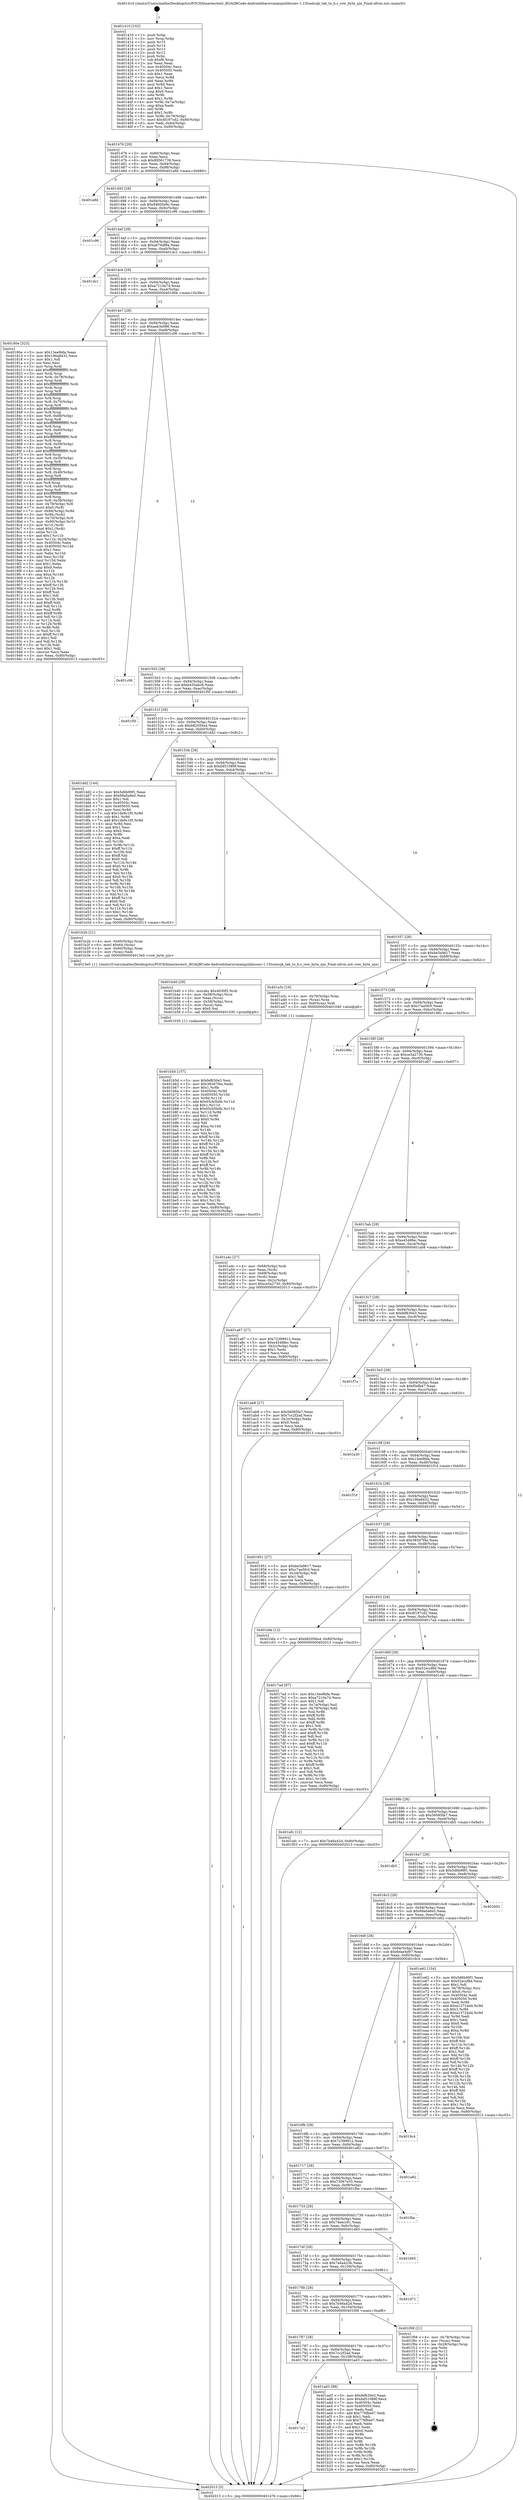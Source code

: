 digraph "0x401410" {
  label = "0x401410 (/mnt/c/Users/mathe/Desktop/tcc/POCII/binaries/extr_BGAQRCode-Androidzbarsrcmainjnilibiconv-1.15toolscjk_tab_to_h.c_row_byte_sjis_Final-ollvm.out::main(0))"
  labelloc = "t"
  node[shape=record]

  Entry [label="",width=0.3,height=0.3,shape=circle,fillcolor=black,style=filled]
  "0x401476" [label="{
     0x401476 [29]\l
     | [instrs]\l
     &nbsp;&nbsp;0x401476 \<+3\>: mov -0x80(%rbp),%eax\l
     &nbsp;&nbsp;0x401479 \<+2\>: mov %eax,%ecx\l
     &nbsp;&nbsp;0x40147b \<+6\>: sub $0x89561739,%ecx\l
     &nbsp;&nbsp;0x401481 \<+6\>: mov %eax,-0x94(%rbp)\l
     &nbsp;&nbsp;0x401487 \<+6\>: mov %ecx,-0x98(%rbp)\l
     &nbsp;&nbsp;0x40148d \<+6\>: je 0000000000401a9d \<main+0x68d\>\l
  }"]
  "0x401a9d" [label="{
     0x401a9d\l
  }", style=dashed]
  "0x401493" [label="{
     0x401493 [28]\l
     | [instrs]\l
     &nbsp;&nbsp;0x401493 \<+5\>: jmp 0000000000401498 \<main+0x88\>\l
     &nbsp;&nbsp;0x401498 \<+6\>: mov -0x94(%rbp),%eax\l
     &nbsp;&nbsp;0x40149e \<+5\>: sub $0x94605e9c,%eax\l
     &nbsp;&nbsp;0x4014a3 \<+6\>: mov %eax,-0x9c(%rbp)\l
     &nbsp;&nbsp;0x4014a9 \<+6\>: je 0000000000401c96 \<main+0x886\>\l
  }"]
  Exit [label="",width=0.3,height=0.3,shape=circle,fillcolor=black,style=filled,peripheries=2]
  "0x401c96" [label="{
     0x401c96\l
  }", style=dashed]
  "0x4014af" [label="{
     0x4014af [28]\l
     | [instrs]\l
     &nbsp;&nbsp;0x4014af \<+5\>: jmp 00000000004014b4 \<main+0xa4\>\l
     &nbsp;&nbsp;0x4014b4 \<+6\>: mov -0x94(%rbp),%eax\l
     &nbsp;&nbsp;0x4014ba \<+5\>: sub $0xa674df9a,%eax\l
     &nbsp;&nbsp;0x4014bf \<+6\>: mov %eax,-0xa0(%rbp)\l
     &nbsp;&nbsp;0x4014c5 \<+6\>: je 0000000000401dc1 \<main+0x9b1\>\l
  }"]
  "0x401b5d" [label="{
     0x401b5d [157]\l
     | [instrs]\l
     &nbsp;&nbsp;0x401b5d \<+5\>: mov $0xfef630e3,%esi\l
     &nbsp;&nbsp;0x401b62 \<+5\>: mov $0x383d7f4e,%edx\l
     &nbsp;&nbsp;0x401b67 \<+3\>: mov $0x1,%r8b\l
     &nbsp;&nbsp;0x401b6a \<+8\>: mov 0x40504c,%r9d\l
     &nbsp;&nbsp;0x401b72 \<+8\>: mov 0x405050,%r10d\l
     &nbsp;&nbsp;0x401b7a \<+3\>: mov %r9d,%r11d\l
     &nbsp;&nbsp;0x401b7d \<+7\>: add $0x65cb5b0b,%r11d\l
     &nbsp;&nbsp;0x401b84 \<+4\>: sub $0x1,%r11d\l
     &nbsp;&nbsp;0x401b88 \<+7\>: sub $0x65cb5b0b,%r11d\l
     &nbsp;&nbsp;0x401b8f \<+4\>: imul %r11d,%r9d\l
     &nbsp;&nbsp;0x401b93 \<+4\>: and $0x1,%r9d\l
     &nbsp;&nbsp;0x401b97 \<+4\>: cmp $0x0,%r9d\l
     &nbsp;&nbsp;0x401b9b \<+3\>: sete %bl\l
     &nbsp;&nbsp;0x401b9e \<+4\>: cmp $0xa,%r10d\l
     &nbsp;&nbsp;0x401ba2 \<+4\>: setl %r14b\l
     &nbsp;&nbsp;0x401ba6 \<+3\>: mov %bl,%r15b\l
     &nbsp;&nbsp;0x401ba9 \<+4\>: xor $0xff,%r15b\l
     &nbsp;&nbsp;0x401bad \<+3\>: mov %r14b,%r12b\l
     &nbsp;&nbsp;0x401bb0 \<+4\>: xor $0xff,%r12b\l
     &nbsp;&nbsp;0x401bb4 \<+4\>: xor $0x1,%r8b\l
     &nbsp;&nbsp;0x401bb8 \<+3\>: mov %r15b,%r13b\l
     &nbsp;&nbsp;0x401bbb \<+4\>: and $0xff,%r13b\l
     &nbsp;&nbsp;0x401bbf \<+3\>: and %r8b,%bl\l
     &nbsp;&nbsp;0x401bc2 \<+3\>: mov %r12b,%cl\l
     &nbsp;&nbsp;0x401bc5 \<+3\>: and $0xff,%cl\l
     &nbsp;&nbsp;0x401bc8 \<+3\>: and %r8b,%r14b\l
     &nbsp;&nbsp;0x401bcb \<+3\>: or %bl,%r13b\l
     &nbsp;&nbsp;0x401bce \<+3\>: or %r14b,%cl\l
     &nbsp;&nbsp;0x401bd1 \<+3\>: xor %cl,%r13b\l
     &nbsp;&nbsp;0x401bd4 \<+3\>: or %r12b,%r15b\l
     &nbsp;&nbsp;0x401bd7 \<+4\>: xor $0xff,%r15b\l
     &nbsp;&nbsp;0x401bdb \<+4\>: or $0x1,%r8b\l
     &nbsp;&nbsp;0x401bdf \<+3\>: and %r8b,%r15b\l
     &nbsp;&nbsp;0x401be2 \<+3\>: or %r15b,%r13b\l
     &nbsp;&nbsp;0x401be5 \<+4\>: test $0x1,%r13b\l
     &nbsp;&nbsp;0x401be9 \<+3\>: cmovne %edx,%esi\l
     &nbsp;&nbsp;0x401bec \<+3\>: mov %esi,-0x80(%rbp)\l
     &nbsp;&nbsp;0x401bef \<+6\>: mov %eax,-0x10c(%rbp)\l
     &nbsp;&nbsp;0x401bf5 \<+5\>: jmp 0000000000402013 \<main+0xc03\>\l
  }"]
  "0x401dc1" [label="{
     0x401dc1\l
  }", style=dashed]
  "0x4014cb" [label="{
     0x4014cb [28]\l
     | [instrs]\l
     &nbsp;&nbsp;0x4014cb \<+5\>: jmp 00000000004014d0 \<main+0xc0\>\l
     &nbsp;&nbsp;0x4014d0 \<+6\>: mov -0x94(%rbp),%eax\l
     &nbsp;&nbsp;0x4014d6 \<+5\>: sub $0xa7210a74,%eax\l
     &nbsp;&nbsp;0x4014db \<+6\>: mov %eax,-0xa4(%rbp)\l
     &nbsp;&nbsp;0x4014e1 \<+6\>: je 000000000040180e \<main+0x3fe\>\l
  }"]
  "0x401b40" [label="{
     0x401b40 [29]\l
     | [instrs]\l
     &nbsp;&nbsp;0x401b40 \<+10\>: movabs $0x4030f2,%rdi\l
     &nbsp;&nbsp;0x401b4a \<+4\>: mov -0x58(%rbp),%rcx\l
     &nbsp;&nbsp;0x401b4e \<+2\>: mov %eax,(%rcx)\l
     &nbsp;&nbsp;0x401b50 \<+4\>: mov -0x58(%rbp),%rcx\l
     &nbsp;&nbsp;0x401b54 \<+2\>: mov (%rcx),%esi\l
     &nbsp;&nbsp;0x401b56 \<+2\>: mov $0x0,%al\l
     &nbsp;&nbsp;0x401b58 \<+5\>: call 0000000000401030 \<printf@plt\>\l
     | [calls]\l
     &nbsp;&nbsp;0x401030 \{1\} (unknown)\l
  }"]
  "0x40180e" [label="{
     0x40180e [323]\l
     | [instrs]\l
     &nbsp;&nbsp;0x40180e \<+5\>: mov $0x13ee9bfa,%eax\l
     &nbsp;&nbsp;0x401813 \<+5\>: mov $0x196a8432,%ecx\l
     &nbsp;&nbsp;0x401818 \<+2\>: mov $0x1,%dl\l
     &nbsp;&nbsp;0x40181a \<+2\>: xor %esi,%esi\l
     &nbsp;&nbsp;0x40181c \<+3\>: mov %rsp,%rdi\l
     &nbsp;&nbsp;0x40181f \<+4\>: add $0xfffffffffffffff0,%rdi\l
     &nbsp;&nbsp;0x401823 \<+3\>: mov %rdi,%rsp\l
     &nbsp;&nbsp;0x401826 \<+4\>: mov %rdi,-0x78(%rbp)\l
     &nbsp;&nbsp;0x40182a \<+3\>: mov %rsp,%rdi\l
     &nbsp;&nbsp;0x40182d \<+4\>: add $0xfffffffffffffff0,%rdi\l
     &nbsp;&nbsp;0x401831 \<+3\>: mov %rdi,%rsp\l
     &nbsp;&nbsp;0x401834 \<+3\>: mov %rsp,%r8\l
     &nbsp;&nbsp;0x401837 \<+4\>: add $0xfffffffffffffff0,%r8\l
     &nbsp;&nbsp;0x40183b \<+3\>: mov %r8,%rsp\l
     &nbsp;&nbsp;0x40183e \<+4\>: mov %r8,-0x70(%rbp)\l
     &nbsp;&nbsp;0x401842 \<+3\>: mov %rsp,%r8\l
     &nbsp;&nbsp;0x401845 \<+4\>: add $0xfffffffffffffff0,%r8\l
     &nbsp;&nbsp;0x401849 \<+3\>: mov %r8,%rsp\l
     &nbsp;&nbsp;0x40184c \<+4\>: mov %r8,-0x68(%rbp)\l
     &nbsp;&nbsp;0x401850 \<+3\>: mov %rsp,%r8\l
     &nbsp;&nbsp;0x401853 \<+4\>: add $0xfffffffffffffff0,%r8\l
     &nbsp;&nbsp;0x401857 \<+3\>: mov %r8,%rsp\l
     &nbsp;&nbsp;0x40185a \<+4\>: mov %r8,-0x60(%rbp)\l
     &nbsp;&nbsp;0x40185e \<+3\>: mov %rsp,%r8\l
     &nbsp;&nbsp;0x401861 \<+4\>: add $0xfffffffffffffff0,%r8\l
     &nbsp;&nbsp;0x401865 \<+3\>: mov %r8,%rsp\l
     &nbsp;&nbsp;0x401868 \<+4\>: mov %r8,-0x58(%rbp)\l
     &nbsp;&nbsp;0x40186c \<+3\>: mov %rsp,%r8\l
     &nbsp;&nbsp;0x40186f \<+4\>: add $0xfffffffffffffff0,%r8\l
     &nbsp;&nbsp;0x401873 \<+3\>: mov %r8,%rsp\l
     &nbsp;&nbsp;0x401876 \<+4\>: mov %r8,-0x50(%rbp)\l
     &nbsp;&nbsp;0x40187a \<+3\>: mov %rsp,%r8\l
     &nbsp;&nbsp;0x40187d \<+4\>: add $0xfffffffffffffff0,%r8\l
     &nbsp;&nbsp;0x401881 \<+3\>: mov %r8,%rsp\l
     &nbsp;&nbsp;0x401884 \<+4\>: mov %r8,-0x48(%rbp)\l
     &nbsp;&nbsp;0x401888 \<+3\>: mov %rsp,%r8\l
     &nbsp;&nbsp;0x40188b \<+4\>: add $0xfffffffffffffff0,%r8\l
     &nbsp;&nbsp;0x40188f \<+3\>: mov %r8,%rsp\l
     &nbsp;&nbsp;0x401892 \<+4\>: mov %r8,-0x40(%rbp)\l
     &nbsp;&nbsp;0x401896 \<+3\>: mov %rsp,%r8\l
     &nbsp;&nbsp;0x401899 \<+4\>: add $0xfffffffffffffff0,%r8\l
     &nbsp;&nbsp;0x40189d \<+3\>: mov %r8,%rsp\l
     &nbsp;&nbsp;0x4018a0 \<+4\>: mov %r8,-0x38(%rbp)\l
     &nbsp;&nbsp;0x4018a4 \<+4\>: mov -0x78(%rbp),%r8\l
     &nbsp;&nbsp;0x4018a8 \<+7\>: movl $0x0,(%r8)\l
     &nbsp;&nbsp;0x4018af \<+7\>: mov -0x84(%rbp),%r9d\l
     &nbsp;&nbsp;0x4018b6 \<+3\>: mov %r9d,(%rdi)\l
     &nbsp;&nbsp;0x4018b9 \<+4\>: mov -0x70(%rbp),%r8\l
     &nbsp;&nbsp;0x4018bd \<+7\>: mov -0x90(%rbp),%r10\l
     &nbsp;&nbsp;0x4018c4 \<+3\>: mov %r10,(%r8)\l
     &nbsp;&nbsp;0x4018c7 \<+3\>: cmpl $0x2,(%rdi)\l
     &nbsp;&nbsp;0x4018ca \<+4\>: setne %r11b\l
     &nbsp;&nbsp;0x4018ce \<+4\>: and $0x1,%r11b\l
     &nbsp;&nbsp;0x4018d2 \<+4\>: mov %r11b,-0x2d(%rbp)\l
     &nbsp;&nbsp;0x4018d6 \<+7\>: mov 0x40504c,%ebx\l
     &nbsp;&nbsp;0x4018dd \<+8\>: mov 0x405050,%r14d\l
     &nbsp;&nbsp;0x4018e5 \<+3\>: sub $0x1,%esi\l
     &nbsp;&nbsp;0x4018e8 \<+3\>: mov %ebx,%r15d\l
     &nbsp;&nbsp;0x4018eb \<+3\>: add %esi,%r15d\l
     &nbsp;&nbsp;0x4018ee \<+4\>: imul %r15d,%ebx\l
     &nbsp;&nbsp;0x4018f2 \<+3\>: and $0x1,%ebx\l
     &nbsp;&nbsp;0x4018f5 \<+3\>: cmp $0x0,%ebx\l
     &nbsp;&nbsp;0x4018f8 \<+4\>: sete %r11b\l
     &nbsp;&nbsp;0x4018fc \<+4\>: cmp $0xa,%r14d\l
     &nbsp;&nbsp;0x401900 \<+4\>: setl %r12b\l
     &nbsp;&nbsp;0x401904 \<+3\>: mov %r11b,%r13b\l
     &nbsp;&nbsp;0x401907 \<+4\>: xor $0xff,%r13b\l
     &nbsp;&nbsp;0x40190b \<+3\>: mov %r12b,%sil\l
     &nbsp;&nbsp;0x40190e \<+4\>: xor $0xff,%sil\l
     &nbsp;&nbsp;0x401912 \<+3\>: xor $0x1,%dl\l
     &nbsp;&nbsp;0x401915 \<+3\>: mov %r13b,%dil\l
     &nbsp;&nbsp;0x401918 \<+4\>: and $0xff,%dil\l
     &nbsp;&nbsp;0x40191c \<+3\>: and %dl,%r11b\l
     &nbsp;&nbsp;0x40191f \<+3\>: mov %sil,%r8b\l
     &nbsp;&nbsp;0x401922 \<+4\>: and $0xff,%r8b\l
     &nbsp;&nbsp;0x401926 \<+3\>: and %dl,%r12b\l
     &nbsp;&nbsp;0x401929 \<+3\>: or %r11b,%dil\l
     &nbsp;&nbsp;0x40192c \<+3\>: or %r12b,%r8b\l
     &nbsp;&nbsp;0x40192f \<+3\>: xor %r8b,%dil\l
     &nbsp;&nbsp;0x401932 \<+3\>: or %sil,%r13b\l
     &nbsp;&nbsp;0x401935 \<+4\>: xor $0xff,%r13b\l
     &nbsp;&nbsp;0x401939 \<+3\>: or $0x1,%dl\l
     &nbsp;&nbsp;0x40193c \<+3\>: and %dl,%r13b\l
     &nbsp;&nbsp;0x40193f \<+3\>: or %r13b,%dil\l
     &nbsp;&nbsp;0x401942 \<+4\>: test $0x1,%dil\l
     &nbsp;&nbsp;0x401946 \<+3\>: cmovne %ecx,%eax\l
     &nbsp;&nbsp;0x401949 \<+3\>: mov %eax,-0x80(%rbp)\l
     &nbsp;&nbsp;0x40194c \<+5\>: jmp 0000000000402013 \<main+0xc03\>\l
  }"]
  "0x4014e7" [label="{
     0x4014e7 [28]\l
     | [instrs]\l
     &nbsp;&nbsp;0x4014e7 \<+5\>: jmp 00000000004014ec \<main+0xdc\>\l
     &nbsp;&nbsp;0x4014ec \<+6\>: mov -0x94(%rbp),%eax\l
     &nbsp;&nbsp;0x4014f2 \<+5\>: sub $0xaeb3e086,%eax\l
     &nbsp;&nbsp;0x4014f7 \<+6\>: mov %eax,-0xa8(%rbp)\l
     &nbsp;&nbsp;0x4014fd \<+6\>: je 0000000000401c06 \<main+0x7f6\>\l
  }"]
  "0x4017a3" [label="{
     0x4017a3\l
  }", style=dashed]
  "0x401c06" [label="{
     0x401c06\l
  }", style=dashed]
  "0x401503" [label="{
     0x401503 [28]\l
     | [instrs]\l
     &nbsp;&nbsp;0x401503 \<+5\>: jmp 0000000000401508 \<main+0xf8\>\l
     &nbsp;&nbsp;0x401508 \<+6\>: mov -0x94(%rbp),%eax\l
     &nbsp;&nbsp;0x40150e \<+5\>: sub $0xb435abc8,%eax\l
     &nbsp;&nbsp;0x401513 \<+6\>: mov %eax,-0xac(%rbp)\l
     &nbsp;&nbsp;0x401519 \<+6\>: je 0000000000401f5f \<main+0xb4f\>\l
  }"]
  "0x401ad3" [label="{
     0x401ad3 [88]\l
     | [instrs]\l
     &nbsp;&nbsp;0x401ad3 \<+5\>: mov $0xfef630e3,%eax\l
     &nbsp;&nbsp;0x401ad8 \<+5\>: mov $0xbd51089f,%ecx\l
     &nbsp;&nbsp;0x401add \<+7\>: mov 0x40504c,%edx\l
     &nbsp;&nbsp;0x401ae4 \<+7\>: mov 0x405050,%esi\l
     &nbsp;&nbsp;0x401aeb \<+2\>: mov %edx,%edi\l
     &nbsp;&nbsp;0x401aed \<+6\>: add $0x776fbed7,%edi\l
     &nbsp;&nbsp;0x401af3 \<+3\>: sub $0x1,%edi\l
     &nbsp;&nbsp;0x401af6 \<+6\>: sub $0x776fbed7,%edi\l
     &nbsp;&nbsp;0x401afc \<+3\>: imul %edi,%edx\l
     &nbsp;&nbsp;0x401aff \<+3\>: and $0x1,%edx\l
     &nbsp;&nbsp;0x401b02 \<+3\>: cmp $0x0,%edx\l
     &nbsp;&nbsp;0x401b05 \<+4\>: sete %r8b\l
     &nbsp;&nbsp;0x401b09 \<+3\>: cmp $0xa,%esi\l
     &nbsp;&nbsp;0x401b0c \<+4\>: setl %r9b\l
     &nbsp;&nbsp;0x401b10 \<+3\>: mov %r8b,%r10b\l
     &nbsp;&nbsp;0x401b13 \<+3\>: and %r9b,%r10b\l
     &nbsp;&nbsp;0x401b16 \<+3\>: xor %r9b,%r8b\l
     &nbsp;&nbsp;0x401b19 \<+3\>: or %r8b,%r10b\l
     &nbsp;&nbsp;0x401b1c \<+4\>: test $0x1,%r10b\l
     &nbsp;&nbsp;0x401b20 \<+3\>: cmovne %ecx,%eax\l
     &nbsp;&nbsp;0x401b23 \<+3\>: mov %eax,-0x80(%rbp)\l
     &nbsp;&nbsp;0x401b26 \<+5\>: jmp 0000000000402013 \<main+0xc03\>\l
  }"]
  "0x401f5f" [label="{
     0x401f5f\l
  }", style=dashed]
  "0x40151f" [label="{
     0x40151f [28]\l
     | [instrs]\l
     &nbsp;&nbsp;0x40151f \<+5\>: jmp 0000000000401524 \<main+0x114\>\l
     &nbsp;&nbsp;0x401524 \<+6\>: mov -0x94(%rbp),%eax\l
     &nbsp;&nbsp;0x40152a \<+5\>: sub $0xb82056a4,%eax\l
     &nbsp;&nbsp;0x40152f \<+6\>: mov %eax,-0xb0(%rbp)\l
     &nbsp;&nbsp;0x401535 \<+6\>: je 0000000000401dd2 \<main+0x9c2\>\l
  }"]
  "0x401787" [label="{
     0x401787 [28]\l
     | [instrs]\l
     &nbsp;&nbsp;0x401787 \<+5\>: jmp 000000000040178c \<main+0x37c\>\l
     &nbsp;&nbsp;0x40178c \<+6\>: mov -0x94(%rbp),%eax\l
     &nbsp;&nbsp;0x401792 \<+5\>: sub $0x7cc2f2ad,%eax\l
     &nbsp;&nbsp;0x401797 \<+6\>: mov %eax,-0x108(%rbp)\l
     &nbsp;&nbsp;0x40179d \<+6\>: je 0000000000401ad3 \<main+0x6c3\>\l
  }"]
  "0x401dd2" [label="{
     0x401dd2 [144]\l
     | [instrs]\l
     &nbsp;&nbsp;0x401dd2 \<+5\>: mov $0x5d6b99f1,%eax\l
     &nbsp;&nbsp;0x401dd7 \<+5\>: mov $0x69a0a8e5,%ecx\l
     &nbsp;&nbsp;0x401ddc \<+2\>: mov $0x1,%dl\l
     &nbsp;&nbsp;0x401dde \<+7\>: mov 0x40504c,%esi\l
     &nbsp;&nbsp;0x401de5 \<+7\>: mov 0x405050,%edi\l
     &nbsp;&nbsp;0x401dec \<+3\>: mov %esi,%r8d\l
     &nbsp;&nbsp;0x401def \<+7\>: sub $0x1de9c1f0,%r8d\l
     &nbsp;&nbsp;0x401df6 \<+4\>: sub $0x1,%r8d\l
     &nbsp;&nbsp;0x401dfa \<+7\>: add $0x1de9c1f0,%r8d\l
     &nbsp;&nbsp;0x401e01 \<+4\>: imul %r8d,%esi\l
     &nbsp;&nbsp;0x401e05 \<+3\>: and $0x1,%esi\l
     &nbsp;&nbsp;0x401e08 \<+3\>: cmp $0x0,%esi\l
     &nbsp;&nbsp;0x401e0b \<+4\>: sete %r9b\l
     &nbsp;&nbsp;0x401e0f \<+3\>: cmp $0xa,%edi\l
     &nbsp;&nbsp;0x401e12 \<+4\>: setl %r10b\l
     &nbsp;&nbsp;0x401e16 \<+3\>: mov %r9b,%r11b\l
     &nbsp;&nbsp;0x401e19 \<+4\>: xor $0xff,%r11b\l
     &nbsp;&nbsp;0x401e1d \<+3\>: mov %r10b,%bl\l
     &nbsp;&nbsp;0x401e20 \<+3\>: xor $0xff,%bl\l
     &nbsp;&nbsp;0x401e23 \<+3\>: xor $0x0,%dl\l
     &nbsp;&nbsp;0x401e26 \<+3\>: mov %r11b,%r14b\l
     &nbsp;&nbsp;0x401e29 \<+4\>: and $0x0,%r14b\l
     &nbsp;&nbsp;0x401e2d \<+3\>: and %dl,%r9b\l
     &nbsp;&nbsp;0x401e30 \<+3\>: mov %bl,%r15b\l
     &nbsp;&nbsp;0x401e33 \<+4\>: and $0x0,%r15b\l
     &nbsp;&nbsp;0x401e37 \<+3\>: and %dl,%r10b\l
     &nbsp;&nbsp;0x401e3a \<+3\>: or %r9b,%r14b\l
     &nbsp;&nbsp;0x401e3d \<+3\>: or %r10b,%r15b\l
     &nbsp;&nbsp;0x401e40 \<+3\>: xor %r15b,%r14b\l
     &nbsp;&nbsp;0x401e43 \<+3\>: or %bl,%r11b\l
     &nbsp;&nbsp;0x401e46 \<+4\>: xor $0xff,%r11b\l
     &nbsp;&nbsp;0x401e4a \<+3\>: or $0x0,%dl\l
     &nbsp;&nbsp;0x401e4d \<+3\>: and %dl,%r11b\l
     &nbsp;&nbsp;0x401e50 \<+3\>: or %r11b,%r14b\l
     &nbsp;&nbsp;0x401e53 \<+4\>: test $0x1,%r14b\l
     &nbsp;&nbsp;0x401e57 \<+3\>: cmovne %ecx,%eax\l
     &nbsp;&nbsp;0x401e5a \<+3\>: mov %eax,-0x80(%rbp)\l
     &nbsp;&nbsp;0x401e5d \<+5\>: jmp 0000000000402013 \<main+0xc03\>\l
  }"]
  "0x40153b" [label="{
     0x40153b [28]\l
     | [instrs]\l
     &nbsp;&nbsp;0x40153b \<+5\>: jmp 0000000000401540 \<main+0x130\>\l
     &nbsp;&nbsp;0x401540 \<+6\>: mov -0x94(%rbp),%eax\l
     &nbsp;&nbsp;0x401546 \<+5\>: sub $0xbd51089f,%eax\l
     &nbsp;&nbsp;0x40154b \<+6\>: mov %eax,-0xb4(%rbp)\l
     &nbsp;&nbsp;0x401551 \<+6\>: je 0000000000401b2b \<main+0x71b\>\l
  }"]
  "0x401f08" [label="{
     0x401f08 [21]\l
     | [instrs]\l
     &nbsp;&nbsp;0x401f08 \<+4\>: mov -0x78(%rbp),%rax\l
     &nbsp;&nbsp;0x401f0c \<+2\>: mov (%rax),%eax\l
     &nbsp;&nbsp;0x401f0e \<+4\>: lea -0x28(%rbp),%rsp\l
     &nbsp;&nbsp;0x401f12 \<+1\>: pop %rbx\l
     &nbsp;&nbsp;0x401f13 \<+2\>: pop %r12\l
     &nbsp;&nbsp;0x401f15 \<+2\>: pop %r13\l
     &nbsp;&nbsp;0x401f17 \<+2\>: pop %r14\l
     &nbsp;&nbsp;0x401f19 \<+2\>: pop %r15\l
     &nbsp;&nbsp;0x401f1b \<+1\>: pop %rbp\l
     &nbsp;&nbsp;0x401f1c \<+1\>: ret\l
  }"]
  "0x401b2b" [label="{
     0x401b2b [21]\l
     | [instrs]\l
     &nbsp;&nbsp;0x401b2b \<+4\>: mov -0x60(%rbp),%rax\l
     &nbsp;&nbsp;0x401b2f \<+6\>: movl $0x64,(%rax)\l
     &nbsp;&nbsp;0x401b35 \<+4\>: mov -0x60(%rbp),%rax\l
     &nbsp;&nbsp;0x401b39 \<+2\>: mov (%rax),%edi\l
     &nbsp;&nbsp;0x401b3b \<+5\>: call 00000000004013e0 \<row_byte_sjis\>\l
     | [calls]\l
     &nbsp;&nbsp;0x4013e0 \{1\} (/mnt/c/Users/mathe/Desktop/tcc/POCII/binaries/extr_BGAQRCode-Androidzbarsrcmainjnilibiconv-1.15toolscjk_tab_to_h.c_row_byte_sjis_Final-ollvm.out::row_byte_sjis)\l
  }"]
  "0x401557" [label="{
     0x401557 [28]\l
     | [instrs]\l
     &nbsp;&nbsp;0x401557 \<+5\>: jmp 000000000040155c \<main+0x14c\>\l
     &nbsp;&nbsp;0x40155c \<+6\>: mov -0x94(%rbp),%eax\l
     &nbsp;&nbsp;0x401562 \<+5\>: sub $0xbe3a9617,%eax\l
     &nbsp;&nbsp;0x401567 \<+6\>: mov %eax,-0xb8(%rbp)\l
     &nbsp;&nbsp;0x40156d \<+6\>: je 0000000000401a3c \<main+0x62c\>\l
  }"]
  "0x40176b" [label="{
     0x40176b [28]\l
     | [instrs]\l
     &nbsp;&nbsp;0x40176b \<+5\>: jmp 0000000000401770 \<main+0x360\>\l
     &nbsp;&nbsp;0x401770 \<+6\>: mov -0x94(%rbp),%eax\l
     &nbsp;&nbsp;0x401776 \<+5\>: sub $0x7b46a42d,%eax\l
     &nbsp;&nbsp;0x40177b \<+6\>: mov %eax,-0x104(%rbp)\l
     &nbsp;&nbsp;0x401781 \<+6\>: je 0000000000401f08 \<main+0xaf8\>\l
  }"]
  "0x401a3c" [label="{
     0x401a3c [16]\l
     | [instrs]\l
     &nbsp;&nbsp;0x401a3c \<+4\>: mov -0x70(%rbp),%rax\l
     &nbsp;&nbsp;0x401a40 \<+3\>: mov (%rax),%rax\l
     &nbsp;&nbsp;0x401a43 \<+4\>: mov 0x8(%rax),%rdi\l
     &nbsp;&nbsp;0x401a47 \<+5\>: call 0000000000401040 \<atoi@plt\>\l
     | [calls]\l
     &nbsp;&nbsp;0x401040 \{1\} (unknown)\l
  }"]
  "0x401573" [label="{
     0x401573 [28]\l
     | [instrs]\l
     &nbsp;&nbsp;0x401573 \<+5\>: jmp 0000000000401578 \<main+0x168\>\l
     &nbsp;&nbsp;0x401578 \<+6\>: mov -0x94(%rbp),%eax\l
     &nbsp;&nbsp;0x40157e \<+5\>: sub $0xc7aa5fc0,%eax\l
     &nbsp;&nbsp;0x401583 \<+6\>: mov %eax,-0xbc(%rbp)\l
     &nbsp;&nbsp;0x401589 \<+6\>: je 000000000040196c \<main+0x55c\>\l
  }"]
  "0x401d71" [label="{
     0x401d71\l
  }", style=dashed]
  "0x40196c" [label="{
     0x40196c\l
  }", style=dashed]
  "0x40158f" [label="{
     0x40158f [28]\l
     | [instrs]\l
     &nbsp;&nbsp;0x40158f \<+5\>: jmp 0000000000401594 \<main+0x184\>\l
     &nbsp;&nbsp;0x401594 \<+6\>: mov -0x94(%rbp),%eax\l
     &nbsp;&nbsp;0x40159a \<+5\>: sub $0xce5a2730,%eax\l
     &nbsp;&nbsp;0x40159f \<+6\>: mov %eax,-0xc0(%rbp)\l
     &nbsp;&nbsp;0x4015a5 \<+6\>: je 0000000000401a67 \<main+0x657\>\l
  }"]
  "0x40174f" [label="{
     0x40174f [28]\l
     | [instrs]\l
     &nbsp;&nbsp;0x40174f \<+5\>: jmp 0000000000401754 \<main+0x344\>\l
     &nbsp;&nbsp;0x401754 \<+6\>: mov -0x94(%rbp),%eax\l
     &nbsp;&nbsp;0x40175a \<+5\>: sub $0x7a4a423b,%eax\l
     &nbsp;&nbsp;0x40175f \<+6\>: mov %eax,-0x100(%rbp)\l
     &nbsp;&nbsp;0x401765 \<+6\>: je 0000000000401d71 \<main+0x961\>\l
  }"]
  "0x401a67" [label="{
     0x401a67 [27]\l
     | [instrs]\l
     &nbsp;&nbsp;0x401a67 \<+5\>: mov $0x72399912,%eax\l
     &nbsp;&nbsp;0x401a6c \<+5\>: mov $0xe4548fec,%ecx\l
     &nbsp;&nbsp;0x401a71 \<+3\>: mov -0x2c(%rbp),%edx\l
     &nbsp;&nbsp;0x401a74 \<+3\>: cmp $0x1,%edx\l
     &nbsp;&nbsp;0x401a77 \<+3\>: cmovl %ecx,%eax\l
     &nbsp;&nbsp;0x401a7a \<+3\>: mov %eax,-0x80(%rbp)\l
     &nbsp;&nbsp;0x401a7d \<+5\>: jmp 0000000000402013 \<main+0xc03\>\l
  }"]
  "0x4015ab" [label="{
     0x4015ab [28]\l
     | [instrs]\l
     &nbsp;&nbsp;0x4015ab \<+5\>: jmp 00000000004015b0 \<main+0x1a0\>\l
     &nbsp;&nbsp;0x4015b0 \<+6\>: mov -0x94(%rbp),%eax\l
     &nbsp;&nbsp;0x4015b6 \<+5\>: sub $0xe4548fec,%eax\l
     &nbsp;&nbsp;0x4015bb \<+6\>: mov %eax,-0xc4(%rbp)\l
     &nbsp;&nbsp;0x4015c1 \<+6\>: je 0000000000401ab8 \<main+0x6a8\>\l
  }"]
  "0x401d65" [label="{
     0x401d65\l
  }", style=dashed]
  "0x401ab8" [label="{
     0x401ab8 [27]\l
     | [instrs]\l
     &nbsp;&nbsp;0x401ab8 \<+5\>: mov $0x56085fa7,%eax\l
     &nbsp;&nbsp;0x401abd \<+5\>: mov $0x7cc2f2ad,%ecx\l
     &nbsp;&nbsp;0x401ac2 \<+3\>: mov -0x2c(%rbp),%edx\l
     &nbsp;&nbsp;0x401ac5 \<+3\>: cmp $0x0,%edx\l
     &nbsp;&nbsp;0x401ac8 \<+3\>: cmove %ecx,%eax\l
     &nbsp;&nbsp;0x401acb \<+3\>: mov %eax,-0x80(%rbp)\l
     &nbsp;&nbsp;0x401ace \<+5\>: jmp 0000000000402013 \<main+0xc03\>\l
  }"]
  "0x4015c7" [label="{
     0x4015c7 [28]\l
     | [instrs]\l
     &nbsp;&nbsp;0x4015c7 \<+5\>: jmp 00000000004015cc \<main+0x1bc\>\l
     &nbsp;&nbsp;0x4015cc \<+6\>: mov -0x94(%rbp),%eax\l
     &nbsp;&nbsp;0x4015d2 \<+5\>: sub $0xfef630e3,%eax\l
     &nbsp;&nbsp;0x4015d7 \<+6\>: mov %eax,-0xc8(%rbp)\l
     &nbsp;&nbsp;0x4015dd \<+6\>: je 0000000000401f7a \<main+0xb6a\>\l
  }"]
  "0x401733" [label="{
     0x401733 [28]\l
     | [instrs]\l
     &nbsp;&nbsp;0x401733 \<+5\>: jmp 0000000000401738 \<main+0x328\>\l
     &nbsp;&nbsp;0x401738 \<+6\>: mov -0x94(%rbp),%eax\l
     &nbsp;&nbsp;0x40173e \<+5\>: sub $0x74eecc91,%eax\l
     &nbsp;&nbsp;0x401743 \<+6\>: mov %eax,-0xfc(%rbp)\l
     &nbsp;&nbsp;0x401749 \<+6\>: je 0000000000401d65 \<main+0x955\>\l
  }"]
  "0x401f7a" [label="{
     0x401f7a\l
  }", style=dashed]
  "0x4015e3" [label="{
     0x4015e3 [28]\l
     | [instrs]\l
     &nbsp;&nbsp;0x4015e3 \<+5\>: jmp 00000000004015e8 \<main+0x1d8\>\l
     &nbsp;&nbsp;0x4015e8 \<+6\>: mov -0x94(%rbp),%eax\l
     &nbsp;&nbsp;0x4015ee \<+5\>: sub $0xf5efb47,%eax\l
     &nbsp;&nbsp;0x4015f3 \<+6\>: mov %eax,-0xcc(%rbp)\l
     &nbsp;&nbsp;0x4015f9 \<+6\>: je 0000000000401a30 \<main+0x620\>\l
  }"]
  "0x401fbe" [label="{
     0x401fbe\l
  }", style=dashed]
  "0x401a30" [label="{
     0x401a30\l
  }", style=dashed]
  "0x4015ff" [label="{
     0x4015ff [28]\l
     | [instrs]\l
     &nbsp;&nbsp;0x4015ff \<+5\>: jmp 0000000000401604 \<main+0x1f4\>\l
     &nbsp;&nbsp;0x401604 \<+6\>: mov -0x94(%rbp),%eax\l
     &nbsp;&nbsp;0x40160a \<+5\>: sub $0x13ee9bfa,%eax\l
     &nbsp;&nbsp;0x40160f \<+6\>: mov %eax,-0xd0(%rbp)\l
     &nbsp;&nbsp;0x401615 \<+6\>: je 0000000000401f1d \<main+0xb0d\>\l
  }"]
  "0x401717" [label="{
     0x401717 [28]\l
     | [instrs]\l
     &nbsp;&nbsp;0x401717 \<+5\>: jmp 000000000040171c \<main+0x30c\>\l
     &nbsp;&nbsp;0x40171c \<+6\>: mov -0x94(%rbp),%eax\l
     &nbsp;&nbsp;0x401722 \<+5\>: sub $0x73067e35,%eax\l
     &nbsp;&nbsp;0x401727 \<+6\>: mov %eax,-0xf8(%rbp)\l
     &nbsp;&nbsp;0x40172d \<+6\>: je 0000000000401fbe \<main+0xbae\>\l
  }"]
  "0x401f1d" [label="{
     0x401f1d\l
  }", style=dashed]
  "0x40161b" [label="{
     0x40161b [28]\l
     | [instrs]\l
     &nbsp;&nbsp;0x40161b \<+5\>: jmp 0000000000401620 \<main+0x210\>\l
     &nbsp;&nbsp;0x401620 \<+6\>: mov -0x94(%rbp),%eax\l
     &nbsp;&nbsp;0x401626 \<+5\>: sub $0x196a8432,%eax\l
     &nbsp;&nbsp;0x40162b \<+6\>: mov %eax,-0xd4(%rbp)\l
     &nbsp;&nbsp;0x401631 \<+6\>: je 0000000000401951 \<main+0x541\>\l
  }"]
  "0x401a82" [label="{
     0x401a82\l
  }", style=dashed]
  "0x401951" [label="{
     0x401951 [27]\l
     | [instrs]\l
     &nbsp;&nbsp;0x401951 \<+5\>: mov $0xbe3a9617,%eax\l
     &nbsp;&nbsp;0x401956 \<+5\>: mov $0xc7aa5fc0,%ecx\l
     &nbsp;&nbsp;0x40195b \<+3\>: mov -0x2d(%rbp),%dl\l
     &nbsp;&nbsp;0x40195e \<+3\>: test $0x1,%dl\l
     &nbsp;&nbsp;0x401961 \<+3\>: cmovne %ecx,%eax\l
     &nbsp;&nbsp;0x401964 \<+3\>: mov %eax,-0x80(%rbp)\l
     &nbsp;&nbsp;0x401967 \<+5\>: jmp 0000000000402013 \<main+0xc03\>\l
  }"]
  "0x401637" [label="{
     0x401637 [28]\l
     | [instrs]\l
     &nbsp;&nbsp;0x401637 \<+5\>: jmp 000000000040163c \<main+0x22c\>\l
     &nbsp;&nbsp;0x40163c \<+6\>: mov -0x94(%rbp),%eax\l
     &nbsp;&nbsp;0x401642 \<+5\>: sub $0x383d7f4e,%eax\l
     &nbsp;&nbsp;0x401647 \<+6\>: mov %eax,-0xd8(%rbp)\l
     &nbsp;&nbsp;0x40164d \<+6\>: je 0000000000401bfa \<main+0x7ea\>\l
  }"]
  "0x4016fb" [label="{
     0x4016fb [28]\l
     | [instrs]\l
     &nbsp;&nbsp;0x4016fb \<+5\>: jmp 0000000000401700 \<main+0x2f0\>\l
     &nbsp;&nbsp;0x401700 \<+6\>: mov -0x94(%rbp),%eax\l
     &nbsp;&nbsp;0x401706 \<+5\>: sub $0x72399912,%eax\l
     &nbsp;&nbsp;0x40170b \<+6\>: mov %eax,-0xf4(%rbp)\l
     &nbsp;&nbsp;0x401711 \<+6\>: je 0000000000401a82 \<main+0x672\>\l
  }"]
  "0x401bfa" [label="{
     0x401bfa [12]\l
     | [instrs]\l
     &nbsp;&nbsp;0x401bfa \<+7\>: movl $0xb82056a4,-0x80(%rbp)\l
     &nbsp;&nbsp;0x401c01 \<+5\>: jmp 0000000000402013 \<main+0xc03\>\l
  }"]
  "0x401653" [label="{
     0x401653 [28]\l
     | [instrs]\l
     &nbsp;&nbsp;0x401653 \<+5\>: jmp 0000000000401658 \<main+0x248\>\l
     &nbsp;&nbsp;0x401658 \<+6\>: mov -0x94(%rbp),%eax\l
     &nbsp;&nbsp;0x40165e \<+5\>: sub $0x4f197cd2,%eax\l
     &nbsp;&nbsp;0x401663 \<+6\>: mov %eax,-0xdc(%rbp)\l
     &nbsp;&nbsp;0x401669 \<+6\>: je 00000000004017ad \<main+0x39d\>\l
  }"]
  "0x4019c4" [label="{
     0x4019c4\l
  }", style=dashed]
  "0x4017ad" [label="{
     0x4017ad [97]\l
     | [instrs]\l
     &nbsp;&nbsp;0x4017ad \<+5\>: mov $0x13ee9bfa,%eax\l
     &nbsp;&nbsp;0x4017b2 \<+5\>: mov $0xa7210a74,%ecx\l
     &nbsp;&nbsp;0x4017b7 \<+2\>: mov $0x1,%dl\l
     &nbsp;&nbsp;0x4017b9 \<+4\>: mov -0x7a(%rbp),%sil\l
     &nbsp;&nbsp;0x4017bd \<+4\>: mov -0x79(%rbp),%dil\l
     &nbsp;&nbsp;0x4017c1 \<+3\>: mov %sil,%r8b\l
     &nbsp;&nbsp;0x4017c4 \<+4\>: xor $0xff,%r8b\l
     &nbsp;&nbsp;0x4017c8 \<+3\>: mov %dil,%r9b\l
     &nbsp;&nbsp;0x4017cb \<+4\>: xor $0xff,%r9b\l
     &nbsp;&nbsp;0x4017cf \<+3\>: xor $0x1,%dl\l
     &nbsp;&nbsp;0x4017d2 \<+3\>: mov %r8b,%r10b\l
     &nbsp;&nbsp;0x4017d5 \<+4\>: and $0xff,%r10b\l
     &nbsp;&nbsp;0x4017d9 \<+3\>: and %dl,%sil\l
     &nbsp;&nbsp;0x4017dc \<+3\>: mov %r9b,%r11b\l
     &nbsp;&nbsp;0x4017df \<+4\>: and $0xff,%r11b\l
     &nbsp;&nbsp;0x4017e3 \<+3\>: and %dl,%dil\l
     &nbsp;&nbsp;0x4017e6 \<+3\>: or %sil,%r10b\l
     &nbsp;&nbsp;0x4017e9 \<+3\>: or %dil,%r11b\l
     &nbsp;&nbsp;0x4017ec \<+3\>: xor %r11b,%r10b\l
     &nbsp;&nbsp;0x4017ef \<+3\>: or %r9b,%r8b\l
     &nbsp;&nbsp;0x4017f2 \<+4\>: xor $0xff,%r8b\l
     &nbsp;&nbsp;0x4017f6 \<+3\>: or $0x1,%dl\l
     &nbsp;&nbsp;0x4017f9 \<+3\>: and %dl,%r8b\l
     &nbsp;&nbsp;0x4017fc \<+3\>: or %r8b,%r10b\l
     &nbsp;&nbsp;0x4017ff \<+4\>: test $0x1,%r10b\l
     &nbsp;&nbsp;0x401803 \<+3\>: cmovne %ecx,%eax\l
     &nbsp;&nbsp;0x401806 \<+3\>: mov %eax,-0x80(%rbp)\l
     &nbsp;&nbsp;0x401809 \<+5\>: jmp 0000000000402013 \<main+0xc03\>\l
  }"]
  "0x40166f" [label="{
     0x40166f [28]\l
     | [instrs]\l
     &nbsp;&nbsp;0x40166f \<+5\>: jmp 0000000000401674 \<main+0x264\>\l
     &nbsp;&nbsp;0x401674 \<+6\>: mov -0x94(%rbp),%eax\l
     &nbsp;&nbsp;0x40167a \<+5\>: sub $0x52eccf8d,%eax\l
     &nbsp;&nbsp;0x40167f \<+6\>: mov %eax,-0xe0(%rbp)\l
     &nbsp;&nbsp;0x401685 \<+6\>: je 0000000000401efc \<main+0xaec\>\l
  }"]
  "0x402013" [label="{
     0x402013 [5]\l
     | [instrs]\l
     &nbsp;&nbsp;0x402013 \<+5\>: jmp 0000000000401476 \<main+0x66\>\l
  }"]
  "0x401410" [label="{
     0x401410 [102]\l
     | [instrs]\l
     &nbsp;&nbsp;0x401410 \<+1\>: push %rbp\l
     &nbsp;&nbsp;0x401411 \<+3\>: mov %rsp,%rbp\l
     &nbsp;&nbsp;0x401414 \<+2\>: push %r15\l
     &nbsp;&nbsp;0x401416 \<+2\>: push %r14\l
     &nbsp;&nbsp;0x401418 \<+2\>: push %r13\l
     &nbsp;&nbsp;0x40141a \<+2\>: push %r12\l
     &nbsp;&nbsp;0x40141c \<+1\>: push %rbx\l
     &nbsp;&nbsp;0x40141d \<+7\>: sub $0xf8,%rsp\l
     &nbsp;&nbsp;0x401424 \<+2\>: xor %eax,%eax\l
     &nbsp;&nbsp;0x401426 \<+7\>: mov 0x40504c,%ecx\l
     &nbsp;&nbsp;0x40142d \<+7\>: mov 0x405050,%edx\l
     &nbsp;&nbsp;0x401434 \<+3\>: sub $0x1,%eax\l
     &nbsp;&nbsp;0x401437 \<+3\>: mov %ecx,%r8d\l
     &nbsp;&nbsp;0x40143a \<+3\>: add %eax,%r8d\l
     &nbsp;&nbsp;0x40143d \<+4\>: imul %r8d,%ecx\l
     &nbsp;&nbsp;0x401441 \<+3\>: and $0x1,%ecx\l
     &nbsp;&nbsp;0x401444 \<+3\>: cmp $0x0,%ecx\l
     &nbsp;&nbsp;0x401447 \<+4\>: sete %r9b\l
     &nbsp;&nbsp;0x40144b \<+4\>: and $0x1,%r9b\l
     &nbsp;&nbsp;0x40144f \<+4\>: mov %r9b,-0x7a(%rbp)\l
     &nbsp;&nbsp;0x401453 \<+3\>: cmp $0xa,%edx\l
     &nbsp;&nbsp;0x401456 \<+4\>: setl %r9b\l
     &nbsp;&nbsp;0x40145a \<+4\>: and $0x1,%r9b\l
     &nbsp;&nbsp;0x40145e \<+4\>: mov %r9b,-0x79(%rbp)\l
     &nbsp;&nbsp;0x401462 \<+7\>: movl $0x4f197cd2,-0x80(%rbp)\l
     &nbsp;&nbsp;0x401469 \<+6\>: mov %edi,-0x84(%rbp)\l
     &nbsp;&nbsp;0x40146f \<+7\>: mov %rsi,-0x90(%rbp)\l
  }"]
  "0x4016df" [label="{
     0x4016df [28]\l
     | [instrs]\l
     &nbsp;&nbsp;0x4016df \<+5\>: jmp 00000000004016e4 \<main+0x2d4\>\l
     &nbsp;&nbsp;0x4016e4 \<+6\>: mov -0x94(%rbp),%eax\l
     &nbsp;&nbsp;0x4016ea \<+5\>: sub $0x6dae4d97,%eax\l
     &nbsp;&nbsp;0x4016ef \<+6\>: mov %eax,-0xf0(%rbp)\l
     &nbsp;&nbsp;0x4016f5 \<+6\>: je 00000000004019c4 \<main+0x5b4\>\l
  }"]
  "0x401a4c" [label="{
     0x401a4c [27]\l
     | [instrs]\l
     &nbsp;&nbsp;0x401a4c \<+4\>: mov -0x68(%rbp),%rdi\l
     &nbsp;&nbsp;0x401a50 \<+2\>: mov %eax,(%rdi)\l
     &nbsp;&nbsp;0x401a52 \<+4\>: mov -0x68(%rbp),%rdi\l
     &nbsp;&nbsp;0x401a56 \<+2\>: mov (%rdi),%eax\l
     &nbsp;&nbsp;0x401a58 \<+3\>: mov %eax,-0x2c(%rbp)\l
     &nbsp;&nbsp;0x401a5b \<+7\>: movl $0xce5a2730,-0x80(%rbp)\l
     &nbsp;&nbsp;0x401a62 \<+5\>: jmp 0000000000402013 \<main+0xc03\>\l
  }"]
  "0x401e62" [label="{
     0x401e62 [154]\l
     | [instrs]\l
     &nbsp;&nbsp;0x401e62 \<+5\>: mov $0x5d6b99f1,%eax\l
     &nbsp;&nbsp;0x401e67 \<+5\>: mov $0x52eccf8d,%ecx\l
     &nbsp;&nbsp;0x401e6c \<+2\>: mov $0x1,%dl\l
     &nbsp;&nbsp;0x401e6e \<+4\>: mov -0x78(%rbp),%rsi\l
     &nbsp;&nbsp;0x401e72 \<+6\>: movl $0x0,(%rsi)\l
     &nbsp;&nbsp;0x401e78 \<+7\>: mov 0x40504c,%edi\l
     &nbsp;&nbsp;0x401e7f \<+8\>: mov 0x405050,%r8d\l
     &nbsp;&nbsp;0x401e87 \<+3\>: mov %edi,%r9d\l
     &nbsp;&nbsp;0x401e8a \<+7\>: add $0xa13724d4,%r9d\l
     &nbsp;&nbsp;0x401e91 \<+4\>: sub $0x1,%r9d\l
     &nbsp;&nbsp;0x401e95 \<+7\>: sub $0xa13724d4,%r9d\l
     &nbsp;&nbsp;0x401e9c \<+4\>: imul %r9d,%edi\l
     &nbsp;&nbsp;0x401ea0 \<+3\>: and $0x1,%edi\l
     &nbsp;&nbsp;0x401ea3 \<+3\>: cmp $0x0,%edi\l
     &nbsp;&nbsp;0x401ea6 \<+4\>: sete %r10b\l
     &nbsp;&nbsp;0x401eaa \<+4\>: cmp $0xa,%r8d\l
     &nbsp;&nbsp;0x401eae \<+4\>: setl %r11b\l
     &nbsp;&nbsp;0x401eb2 \<+3\>: mov %r10b,%bl\l
     &nbsp;&nbsp;0x401eb5 \<+3\>: xor $0xff,%bl\l
     &nbsp;&nbsp;0x401eb8 \<+3\>: mov %r11b,%r14b\l
     &nbsp;&nbsp;0x401ebb \<+4\>: xor $0xff,%r14b\l
     &nbsp;&nbsp;0x401ebf \<+3\>: xor $0x1,%dl\l
     &nbsp;&nbsp;0x401ec2 \<+3\>: mov %bl,%r15b\l
     &nbsp;&nbsp;0x401ec5 \<+4\>: and $0xff,%r15b\l
     &nbsp;&nbsp;0x401ec9 \<+3\>: and %dl,%r10b\l
     &nbsp;&nbsp;0x401ecc \<+3\>: mov %r14b,%r12b\l
     &nbsp;&nbsp;0x401ecf \<+4\>: and $0xff,%r12b\l
     &nbsp;&nbsp;0x401ed3 \<+3\>: and %dl,%r11b\l
     &nbsp;&nbsp;0x401ed6 \<+3\>: or %r10b,%r15b\l
     &nbsp;&nbsp;0x401ed9 \<+3\>: or %r11b,%r12b\l
     &nbsp;&nbsp;0x401edc \<+3\>: xor %r12b,%r15b\l
     &nbsp;&nbsp;0x401edf \<+3\>: or %r14b,%bl\l
     &nbsp;&nbsp;0x401ee2 \<+3\>: xor $0xff,%bl\l
     &nbsp;&nbsp;0x401ee5 \<+3\>: or $0x1,%dl\l
     &nbsp;&nbsp;0x401ee8 \<+2\>: and %dl,%bl\l
     &nbsp;&nbsp;0x401eea \<+3\>: or %bl,%r15b\l
     &nbsp;&nbsp;0x401eed \<+4\>: test $0x1,%r15b\l
     &nbsp;&nbsp;0x401ef1 \<+3\>: cmovne %ecx,%eax\l
     &nbsp;&nbsp;0x401ef4 \<+3\>: mov %eax,-0x80(%rbp)\l
     &nbsp;&nbsp;0x401ef7 \<+5\>: jmp 0000000000402013 \<main+0xc03\>\l
  }"]
  "0x401efc" [label="{
     0x401efc [12]\l
     | [instrs]\l
     &nbsp;&nbsp;0x401efc \<+7\>: movl $0x7b46a42d,-0x80(%rbp)\l
     &nbsp;&nbsp;0x401f03 \<+5\>: jmp 0000000000402013 \<main+0xc03\>\l
  }"]
  "0x40168b" [label="{
     0x40168b [28]\l
     | [instrs]\l
     &nbsp;&nbsp;0x40168b \<+5\>: jmp 0000000000401690 \<main+0x280\>\l
     &nbsp;&nbsp;0x401690 \<+6\>: mov -0x94(%rbp),%eax\l
     &nbsp;&nbsp;0x401696 \<+5\>: sub $0x56085fa7,%eax\l
     &nbsp;&nbsp;0x40169b \<+6\>: mov %eax,-0xe4(%rbp)\l
     &nbsp;&nbsp;0x4016a1 \<+6\>: je 0000000000401db5 \<main+0x9a5\>\l
  }"]
  "0x4016c3" [label="{
     0x4016c3 [28]\l
     | [instrs]\l
     &nbsp;&nbsp;0x4016c3 \<+5\>: jmp 00000000004016c8 \<main+0x2b8\>\l
     &nbsp;&nbsp;0x4016c8 \<+6\>: mov -0x94(%rbp),%eax\l
     &nbsp;&nbsp;0x4016ce \<+5\>: sub $0x69a0a8e5,%eax\l
     &nbsp;&nbsp;0x4016d3 \<+6\>: mov %eax,-0xec(%rbp)\l
     &nbsp;&nbsp;0x4016d9 \<+6\>: je 0000000000401e62 \<main+0xa52\>\l
  }"]
  "0x401db5" [label="{
     0x401db5\l
  }", style=dashed]
  "0x4016a7" [label="{
     0x4016a7 [28]\l
     | [instrs]\l
     &nbsp;&nbsp;0x4016a7 \<+5\>: jmp 00000000004016ac \<main+0x29c\>\l
     &nbsp;&nbsp;0x4016ac \<+6\>: mov -0x94(%rbp),%eax\l
     &nbsp;&nbsp;0x4016b2 \<+5\>: sub $0x5d6b99f1,%eax\l
     &nbsp;&nbsp;0x4016b7 \<+6\>: mov %eax,-0xe8(%rbp)\l
     &nbsp;&nbsp;0x4016bd \<+6\>: je 0000000000402002 \<main+0xbf2\>\l
  }"]
  "0x402002" [label="{
     0x402002\l
  }", style=dashed]
  Entry -> "0x401410" [label=" 1"]
  "0x401476" -> "0x401a9d" [label=" 0"]
  "0x401476" -> "0x401493" [label=" 13"]
  "0x401f08" -> Exit [label=" 1"]
  "0x401493" -> "0x401c96" [label=" 0"]
  "0x401493" -> "0x4014af" [label=" 13"]
  "0x401efc" -> "0x402013" [label=" 1"]
  "0x4014af" -> "0x401dc1" [label=" 0"]
  "0x4014af" -> "0x4014cb" [label=" 13"]
  "0x401e62" -> "0x402013" [label=" 1"]
  "0x4014cb" -> "0x40180e" [label=" 1"]
  "0x4014cb" -> "0x4014e7" [label=" 12"]
  "0x401dd2" -> "0x402013" [label=" 1"]
  "0x4014e7" -> "0x401c06" [label=" 0"]
  "0x4014e7" -> "0x401503" [label=" 12"]
  "0x401bfa" -> "0x402013" [label=" 1"]
  "0x401503" -> "0x401f5f" [label=" 0"]
  "0x401503" -> "0x40151f" [label=" 12"]
  "0x401b5d" -> "0x402013" [label=" 1"]
  "0x40151f" -> "0x401dd2" [label=" 1"]
  "0x40151f" -> "0x40153b" [label=" 11"]
  "0x401b2b" -> "0x401b40" [label=" 1"]
  "0x40153b" -> "0x401b2b" [label=" 1"]
  "0x40153b" -> "0x401557" [label=" 10"]
  "0x401ad3" -> "0x402013" [label=" 1"]
  "0x401557" -> "0x401a3c" [label=" 1"]
  "0x401557" -> "0x401573" [label=" 9"]
  "0x401787" -> "0x401ad3" [label=" 1"]
  "0x401573" -> "0x40196c" [label=" 0"]
  "0x401573" -> "0x40158f" [label=" 9"]
  "0x401b40" -> "0x401b5d" [label=" 1"]
  "0x40158f" -> "0x401a67" [label=" 1"]
  "0x40158f" -> "0x4015ab" [label=" 8"]
  "0x40176b" -> "0x401f08" [label=" 1"]
  "0x4015ab" -> "0x401ab8" [label=" 1"]
  "0x4015ab" -> "0x4015c7" [label=" 7"]
  "0x401787" -> "0x4017a3" [label=" 0"]
  "0x4015c7" -> "0x401f7a" [label=" 0"]
  "0x4015c7" -> "0x4015e3" [label=" 7"]
  "0x40174f" -> "0x401d71" [label=" 0"]
  "0x4015e3" -> "0x401a30" [label=" 0"]
  "0x4015e3" -> "0x4015ff" [label=" 7"]
  "0x40176b" -> "0x401787" [label=" 1"]
  "0x4015ff" -> "0x401f1d" [label=" 0"]
  "0x4015ff" -> "0x40161b" [label=" 7"]
  "0x401733" -> "0x401d65" [label=" 0"]
  "0x40161b" -> "0x401951" [label=" 1"]
  "0x40161b" -> "0x401637" [label=" 6"]
  "0x40174f" -> "0x40176b" [label=" 2"]
  "0x401637" -> "0x401bfa" [label=" 1"]
  "0x401637" -> "0x401653" [label=" 5"]
  "0x401717" -> "0x401fbe" [label=" 0"]
  "0x401653" -> "0x4017ad" [label=" 1"]
  "0x401653" -> "0x40166f" [label=" 4"]
  "0x4017ad" -> "0x402013" [label=" 1"]
  "0x401410" -> "0x401476" [label=" 1"]
  "0x402013" -> "0x401476" [label=" 12"]
  "0x401733" -> "0x40174f" [label=" 2"]
  "0x40180e" -> "0x402013" [label=" 1"]
  "0x401951" -> "0x402013" [label=" 1"]
  "0x401a3c" -> "0x401a4c" [label=" 1"]
  "0x401a4c" -> "0x402013" [label=" 1"]
  "0x401a67" -> "0x402013" [label=" 1"]
  "0x401ab8" -> "0x402013" [label=" 1"]
  "0x4016fb" -> "0x401a82" [label=" 0"]
  "0x40166f" -> "0x401efc" [label=" 1"]
  "0x40166f" -> "0x40168b" [label=" 3"]
  "0x401717" -> "0x401733" [label=" 2"]
  "0x40168b" -> "0x401db5" [label=" 0"]
  "0x40168b" -> "0x4016a7" [label=" 3"]
  "0x4016df" -> "0x4019c4" [label=" 0"]
  "0x4016a7" -> "0x402002" [label=" 0"]
  "0x4016a7" -> "0x4016c3" [label=" 3"]
  "0x4016df" -> "0x4016fb" [label=" 2"]
  "0x4016c3" -> "0x401e62" [label=" 1"]
  "0x4016c3" -> "0x4016df" [label=" 2"]
  "0x4016fb" -> "0x401717" [label=" 2"]
}
